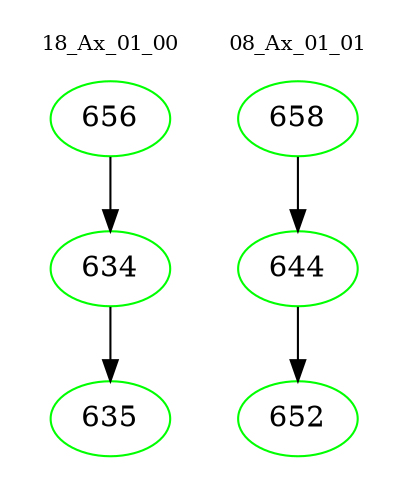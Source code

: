 digraph{
subgraph cluster_0 {
color = white
label = "18_Ax_01_00";
fontsize=10;
T0_656 [label="656", color="green"]
T0_656 -> T0_634 [color="black"]
T0_634 [label="634", color="green"]
T0_634 -> T0_635 [color="black"]
T0_635 [label="635", color="green"]
}
subgraph cluster_1 {
color = white
label = "08_Ax_01_01";
fontsize=10;
T1_658 [label="658", color="green"]
T1_658 -> T1_644 [color="black"]
T1_644 [label="644", color="green"]
T1_644 -> T1_652 [color="black"]
T1_652 [label="652", color="green"]
}
}
